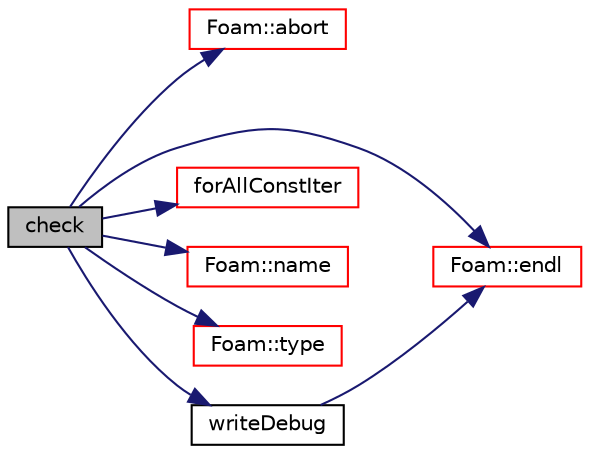 digraph "check"
{
  bgcolor="transparent";
  edge [fontname="Helvetica",fontsize="10",labelfontname="Helvetica",labelfontsize="10"];
  node [fontname="Helvetica",fontsize="10",shape=record];
  rankdir="LR";
  Node1 [label="check",height=0.2,width=0.4,color="black", fillcolor="grey75", style="filled", fontcolor="black"];
  Node1 -> Node2 [color="midnightblue",fontsize="10",style="solid",fontname="Helvetica"];
  Node2 [label="Foam::abort",height=0.2,width=0.4,color="red",URL="$a10974.html#a447107a607d03e417307c203fa5fb44b"];
  Node1 -> Node3 [color="midnightblue",fontsize="10",style="solid",fontname="Helvetica"];
  Node3 [label="Foam::endl",height=0.2,width=0.4,color="red",URL="$a10974.html#a2db8fe02a0d3909e9351bb4275b23ce4",tooltip="Add newline and flush stream. "];
  Node1 -> Node4 [color="midnightblue",fontsize="10",style="solid",fontname="Helvetica"];
  Node4 [label="forAllConstIter",height=0.2,width=0.4,color="red",URL="$a03057.html#ae21e2836509b0fa7f7cedf6493b11b09"];
  Node1 -> Node5 [color="midnightblue",fontsize="10",style="solid",fontname="Helvetica"];
  Node5 [label="Foam::name",height=0.2,width=0.4,color="red",URL="$a10974.html#adcb0df2bd4953cb6bb390272d8263c3a",tooltip="Return a string representation of a complex. "];
  Node1 -> Node6 [color="midnightblue",fontsize="10",style="solid",fontname="Helvetica"];
  Node6 [label="Foam::type",height=0.2,width=0.4,color="red",URL="$a10974.html#aec48583af672626378f501eb9fc32cd1",tooltip="Return the file type: DIRECTORY or FILE. "];
  Node1 -> Node7 [color="midnightblue",fontsize="10",style="solid",fontname="Helvetica"];
  Node7 [label="writeDebug",height=0.2,width=0.4,color="black",URL="$a02713.html#a8c4344b15f7e7c6ab87b93bee4fc39f9",tooltip="Write part of contents nicely formatted. Prints labels only. "];
  Node7 -> Node3 [color="midnightblue",fontsize="10",style="solid",fontname="Helvetica"];
}
